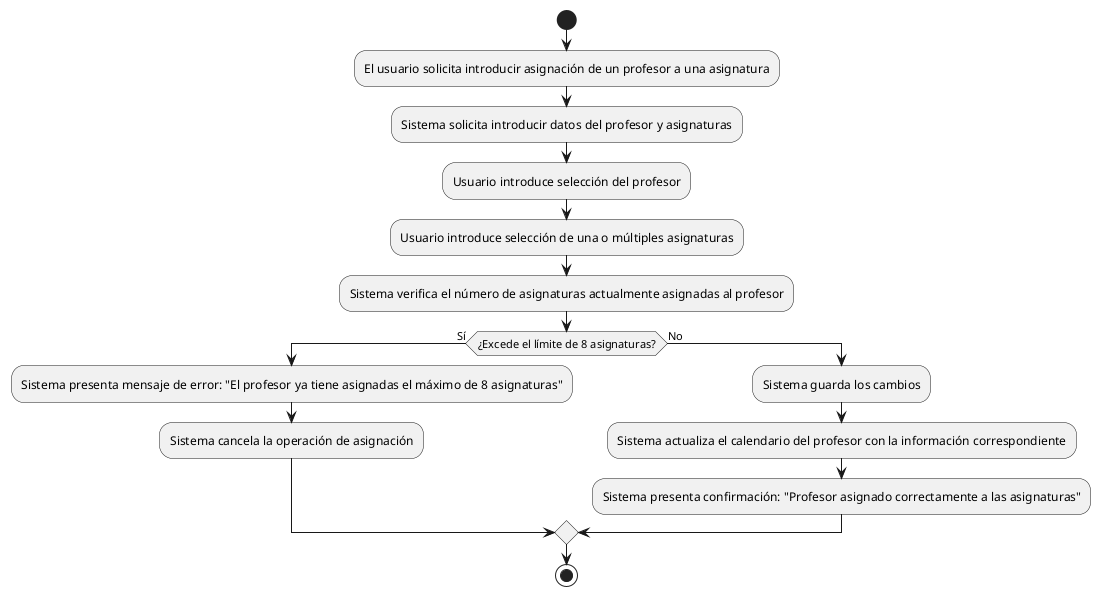 @startuml 
start
:El usuario solicita introducir asignación de un profesor a una asignatura;
:Sistema solicita introducir datos del profesor y asignaturas;
:Usuario introduce selección del profesor;
:Usuario introduce selección de una o múltiples asignaturas;
:Sistema verifica el número de asignaturas actualmente asignadas al profesor;
if (¿Excede el límite de 8 asignaturas?) then (Sí)
  :Sistema presenta mensaje de error: "El profesor ya tiene asignadas el máximo de 8 asignaturas";
  :Sistema cancela la operación de asignación;
else (No)
  :Sistema guarda los cambios;
  :Sistema actualiza el calendario del profesor con la información correspondiente;
  :Sistema presenta confirmación: "Profesor asignado correctamente a las asignaturas";
endif
stop
@enduml
